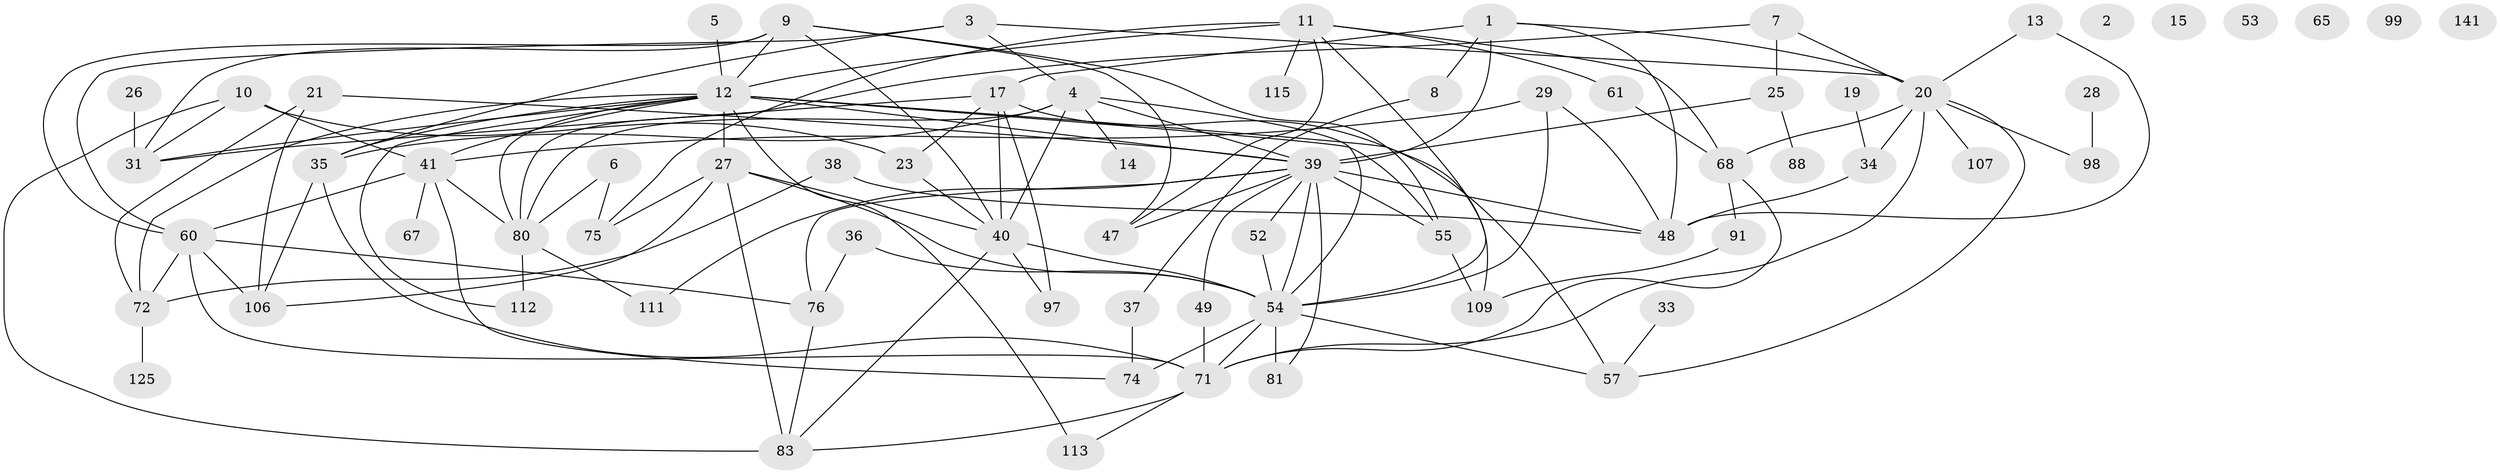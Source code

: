 // original degree distribution, {5: 0.12056737588652482, 0: 0.03546099290780142, 3: 0.2127659574468085, 1: 0.1773049645390071, 2: 0.24113475177304963, 6: 0.0425531914893617, 4: 0.15602836879432624, 7: 0.014184397163120567}
// Generated by graph-tools (version 1.1) at 2025/13/03/09/25 04:13:14]
// undirected, 70 vertices, 126 edges
graph export_dot {
graph [start="1"]
  node [color=gray90,style=filled];
  1;
  2;
  3 [super="+140"];
  4 [super="+30"];
  5;
  6 [super="+22+93"];
  7 [super="+46"];
  8;
  9 [super="+58+94"];
  10 [super="+79+45"];
  11 [super="+70+16"];
  12 [super="+18"];
  13;
  14;
  15;
  17 [super="+135+86"];
  19;
  20 [super="+119+43"];
  21;
  23 [super="+59"];
  25 [super="+89"];
  26;
  27 [super="+127+122"];
  28;
  29 [super="+78"];
  31;
  33 [super="+44"];
  34 [super="+87+50"];
  35 [super="+51"];
  36;
  37;
  38 [super="+103"];
  39 [super="+92"];
  40 [super="+42+62"];
  41 [super="+90+123"];
  47 [super="+128"];
  48 [super="+66"];
  49;
  52 [super="+110"];
  53;
  54 [super="+95+77"];
  55;
  57;
  60 [super="+64+100"];
  61;
  65 [super="+133"];
  67;
  68;
  71 [super="+105+82"];
  72 [super="+96"];
  74;
  75 [super="+104"];
  76 [super="+137"];
  80;
  81;
  83;
  88;
  91;
  97 [super="+126"];
  98 [super="+117"];
  99;
  106;
  107;
  109;
  111 [super="+120+130"];
  112 [super="+118"];
  113;
  115;
  125;
  141;
  1 -- 8;
  1 -- 17;
  1 -- 48;
  1 -- 20;
  1 -- 39;
  3 -- 4;
  3 -- 35;
  3 -- 20;
  3 -- 60;
  4 -- 14;
  4 -- 80;
  4 -- 54;
  4 -- 40;
  4 -- 35;
  4 -- 39;
  5 -- 12;
  6 -- 75;
  6 -- 80;
  7 -- 80;
  7 -- 20;
  7 -- 25;
  8 -- 37;
  9 -- 31;
  9 -- 47 [weight=2];
  9 -- 40;
  9 -- 55;
  9 -- 60;
  9 -- 12;
  10 -- 23;
  10 -- 83 [weight=2];
  10 -- 31;
  10 -- 41;
  11 -- 115;
  11 -- 61;
  11 -- 68;
  11 -- 54;
  11 -- 75;
  11 -- 12 [weight=2];
  11 -- 47;
  12 -- 55;
  12 -- 35;
  12 -- 39;
  12 -- 72;
  12 -- 41;
  12 -- 80;
  12 -- 113;
  12 -- 112;
  12 -- 57 [weight=2];
  12 -- 27;
  12 -- 31;
  13 -- 48;
  13 -- 20;
  17 -- 31 [weight=2];
  17 -- 97;
  17 -- 109;
  17 -- 23;
  17 -- 40;
  19 -- 34;
  20 -- 34;
  20 -- 71;
  20 -- 98;
  20 -- 68;
  20 -- 107;
  20 -- 57;
  21 -- 106;
  21 -- 72;
  21 -- 39;
  23 -- 40;
  25 -- 88;
  25 -- 39;
  26 -- 31;
  27 -- 54;
  27 -- 40;
  27 -- 83;
  27 -- 75;
  27 -- 106;
  28 -- 98;
  29 -- 48;
  29 -- 41;
  29 -- 54;
  33 -- 57;
  34 -- 48;
  35 -- 106;
  35 -- 71;
  36 -- 76;
  36 -- 54;
  37 -- 74;
  38 -- 72;
  38 -- 48;
  39 -- 49;
  39 -- 55;
  39 -- 76;
  39 -- 47 [weight=2];
  39 -- 48;
  39 -- 81;
  39 -- 111;
  39 -- 52;
  39 -- 54;
  40 -- 97;
  40 -- 83;
  40 -- 54;
  41 -- 67;
  41 -- 80;
  41 -- 74;
  41 -- 60;
  49 -- 71;
  52 -- 54;
  54 -- 74;
  54 -- 81;
  54 -- 57;
  54 -- 71;
  55 -- 109;
  60 -- 72;
  60 -- 71;
  60 -- 106;
  60 -- 76;
  61 -- 68;
  68 -- 91;
  68 -- 71;
  71 -- 113;
  71 -- 83;
  72 -- 125;
  76 -- 83;
  80 -- 112;
  80 -- 111;
  91 -- 109;
}
